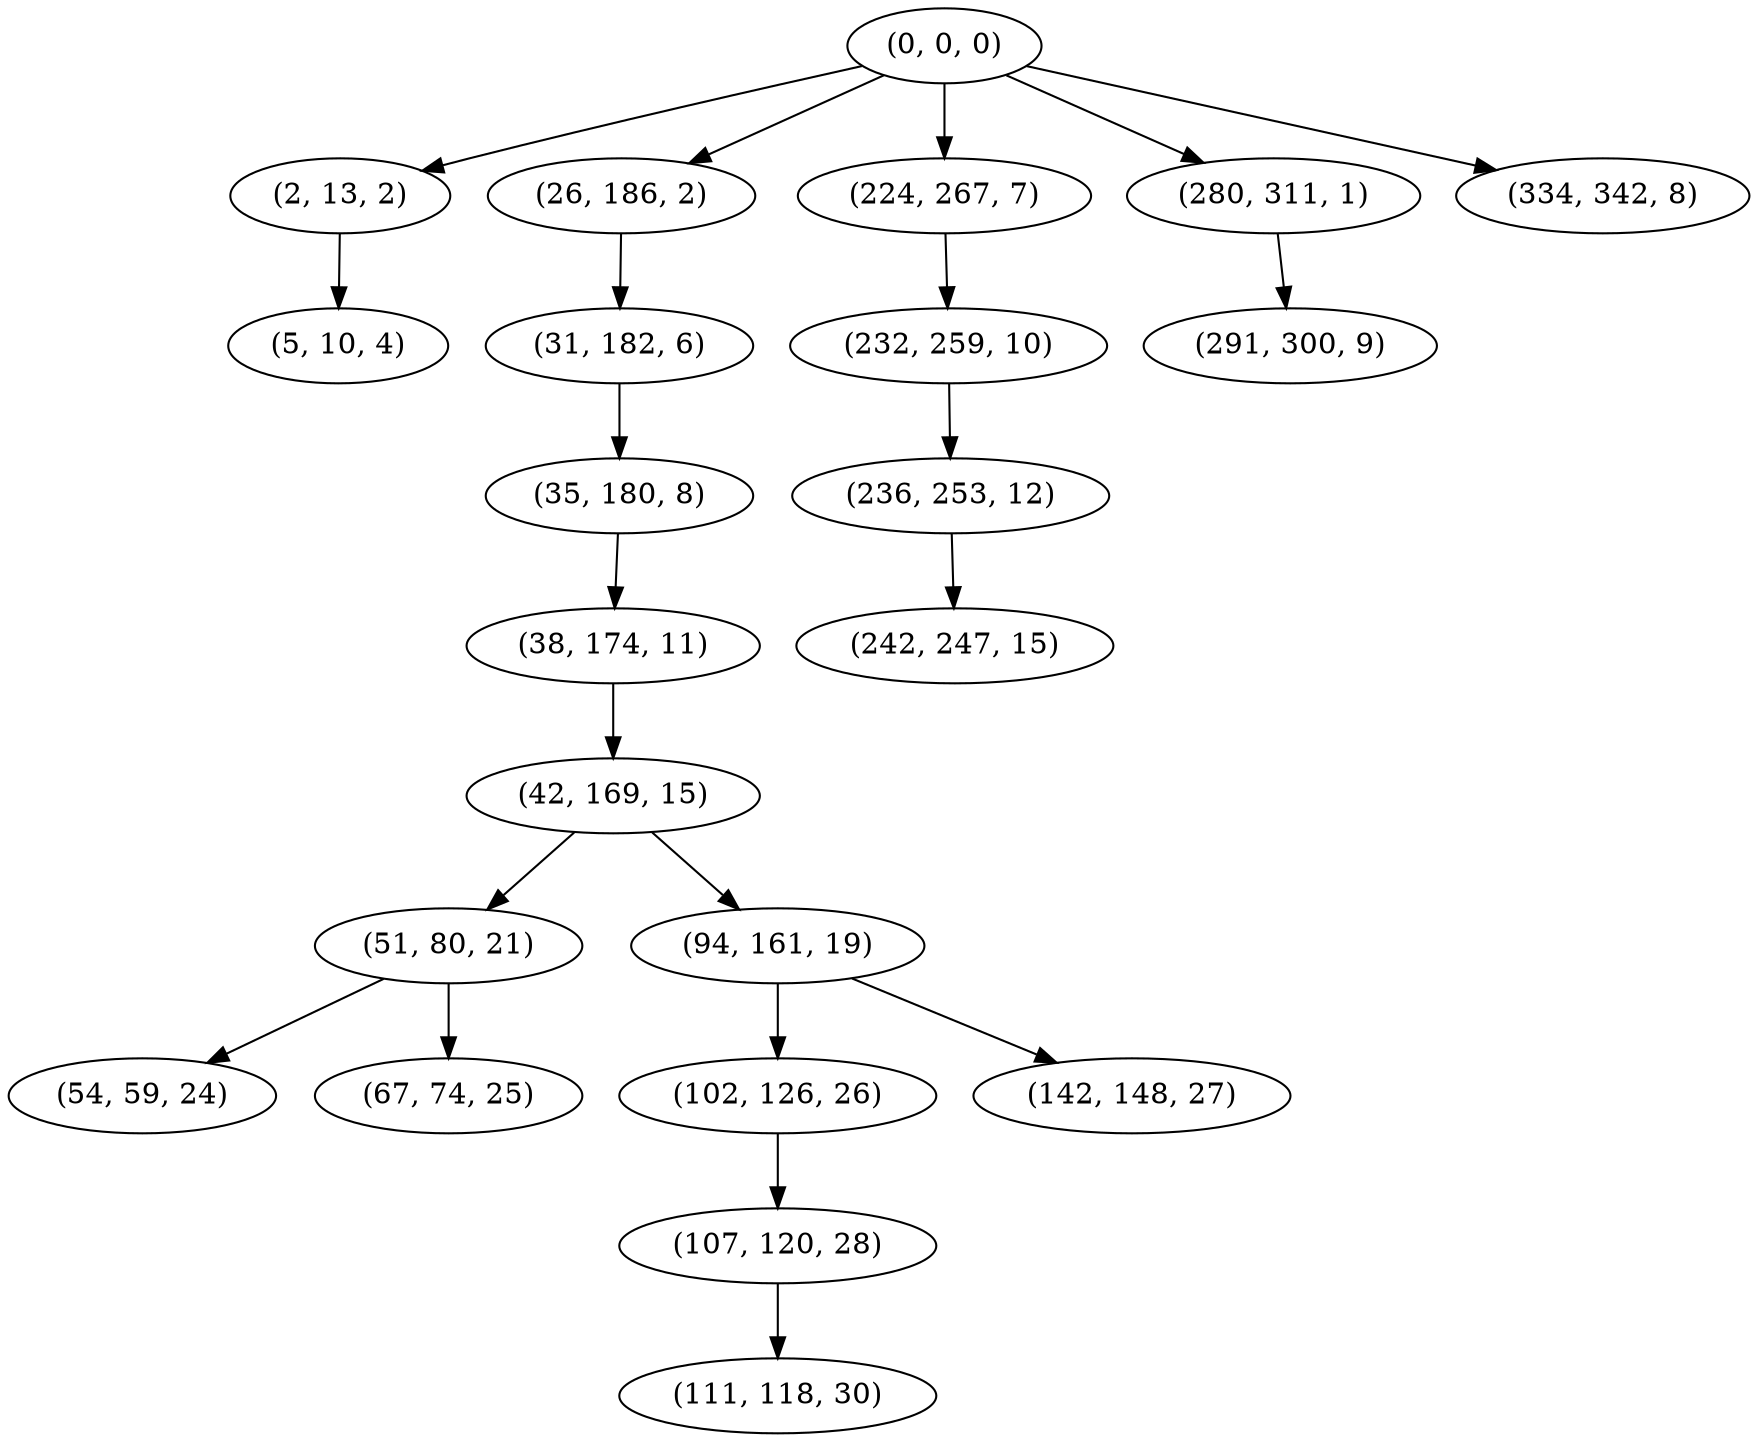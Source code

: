 digraph tree {
    "(0, 0, 0)";
    "(2, 13, 2)";
    "(5, 10, 4)";
    "(26, 186, 2)";
    "(31, 182, 6)";
    "(35, 180, 8)";
    "(38, 174, 11)";
    "(42, 169, 15)";
    "(51, 80, 21)";
    "(54, 59, 24)";
    "(67, 74, 25)";
    "(94, 161, 19)";
    "(102, 126, 26)";
    "(107, 120, 28)";
    "(111, 118, 30)";
    "(142, 148, 27)";
    "(224, 267, 7)";
    "(232, 259, 10)";
    "(236, 253, 12)";
    "(242, 247, 15)";
    "(280, 311, 1)";
    "(291, 300, 9)";
    "(334, 342, 8)";
    "(0, 0, 0)" -> "(2, 13, 2)";
    "(0, 0, 0)" -> "(26, 186, 2)";
    "(0, 0, 0)" -> "(224, 267, 7)";
    "(0, 0, 0)" -> "(280, 311, 1)";
    "(0, 0, 0)" -> "(334, 342, 8)";
    "(2, 13, 2)" -> "(5, 10, 4)";
    "(26, 186, 2)" -> "(31, 182, 6)";
    "(31, 182, 6)" -> "(35, 180, 8)";
    "(35, 180, 8)" -> "(38, 174, 11)";
    "(38, 174, 11)" -> "(42, 169, 15)";
    "(42, 169, 15)" -> "(51, 80, 21)";
    "(42, 169, 15)" -> "(94, 161, 19)";
    "(51, 80, 21)" -> "(54, 59, 24)";
    "(51, 80, 21)" -> "(67, 74, 25)";
    "(94, 161, 19)" -> "(102, 126, 26)";
    "(94, 161, 19)" -> "(142, 148, 27)";
    "(102, 126, 26)" -> "(107, 120, 28)";
    "(107, 120, 28)" -> "(111, 118, 30)";
    "(224, 267, 7)" -> "(232, 259, 10)";
    "(232, 259, 10)" -> "(236, 253, 12)";
    "(236, 253, 12)" -> "(242, 247, 15)";
    "(280, 311, 1)" -> "(291, 300, 9)";
}

